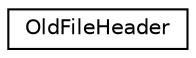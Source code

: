 digraph "Graphical Class Hierarchy"
{
 // LATEX_PDF_SIZE
  edge [fontname="Helvetica",fontsize="10",labelfontname="Helvetica",labelfontsize="10"];
  node [fontname="Helvetica",fontsize="10",shape=record];
  rankdir="LR";
  Node0 [label="OldFileHeader",height=0.2,width=0.4,color="black", fillcolor="white", style="filled",URL="$structOldFileHeader.html",tooltip=" "];
}
